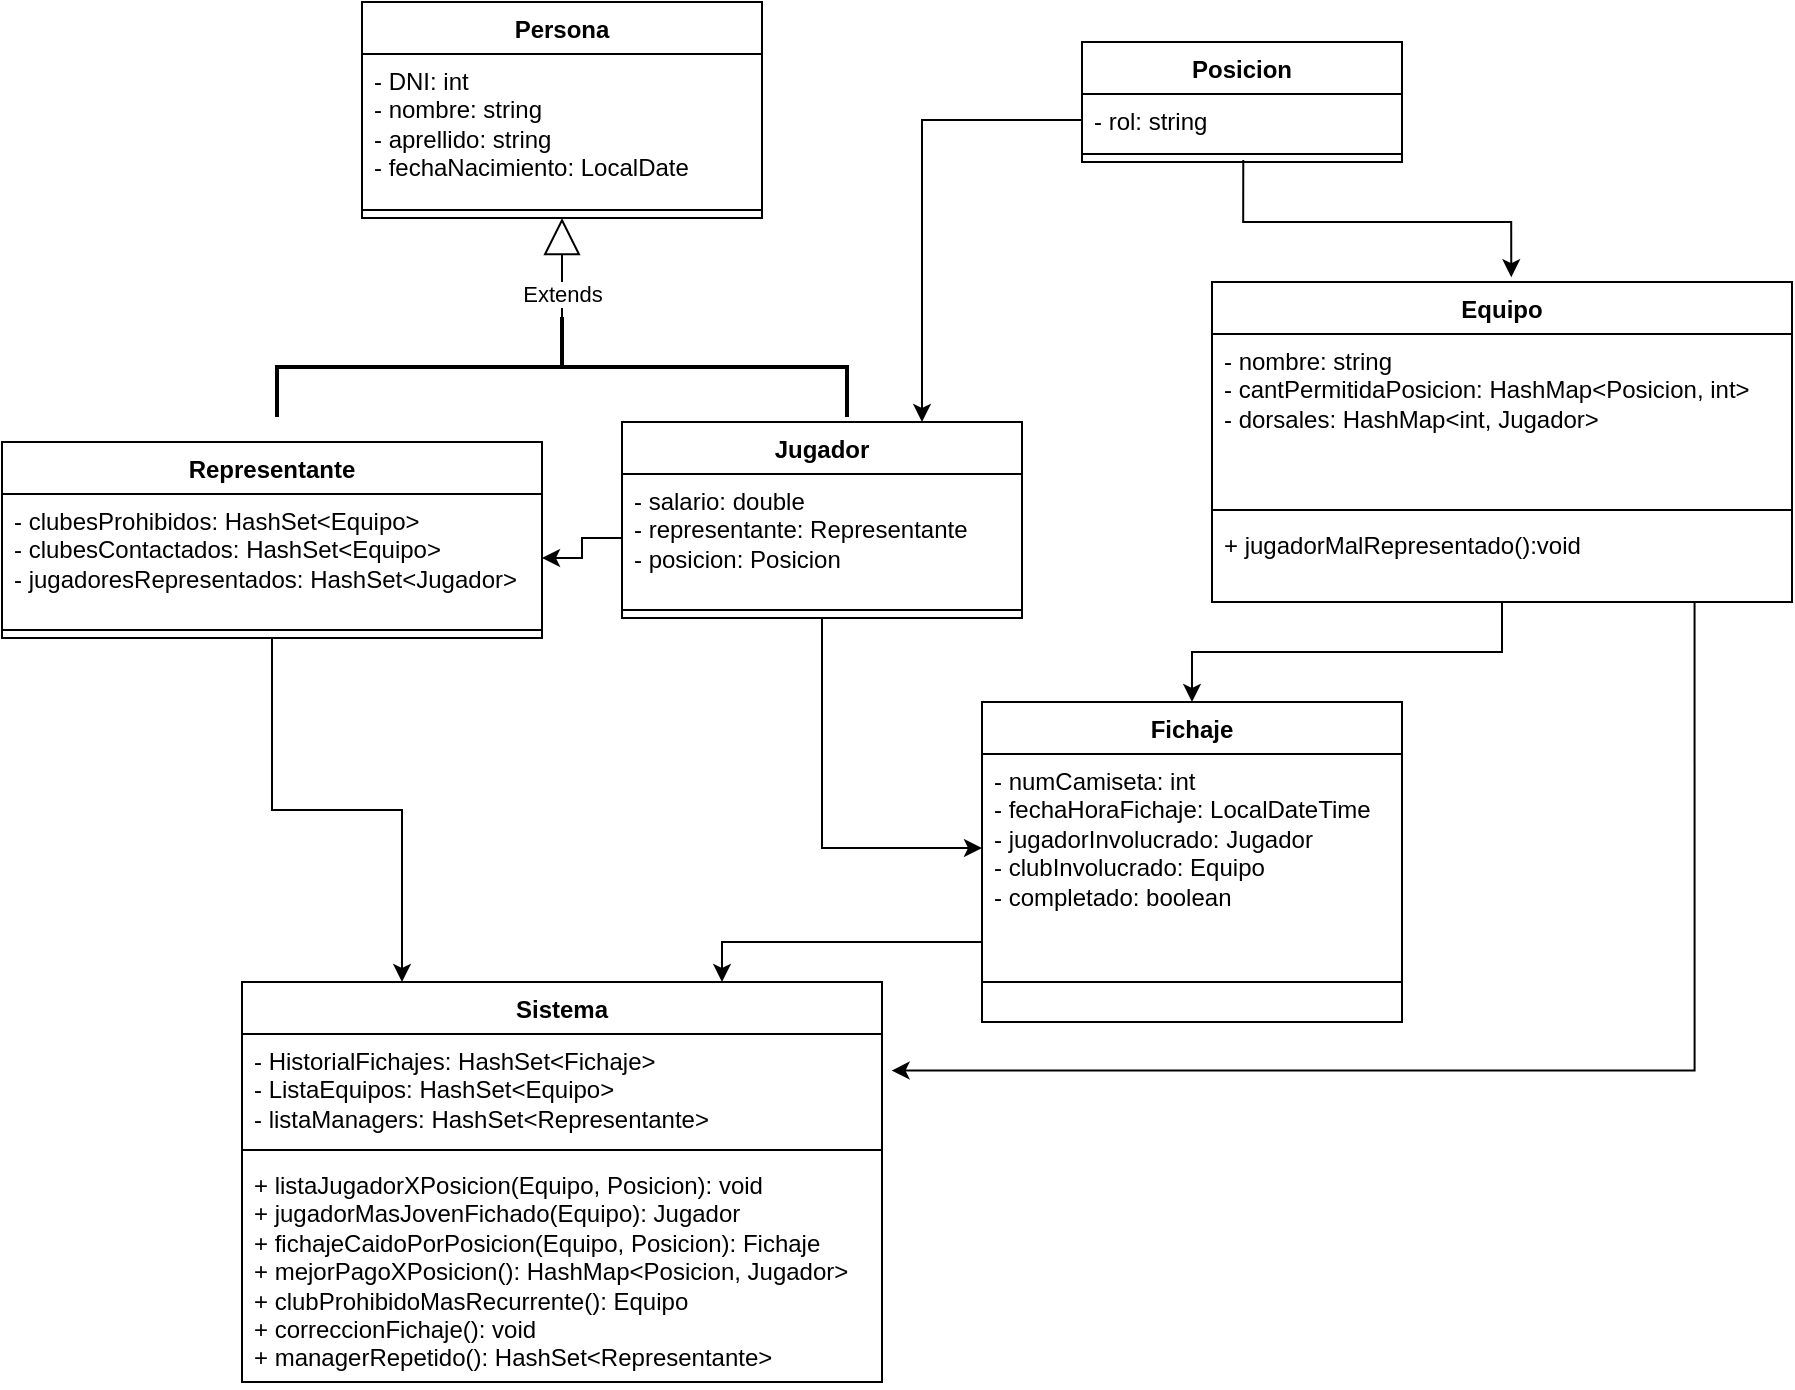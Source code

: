 <mxfile version="21.3.8" type="device">
  <diagram name="Página-1" id="Us4SUqFYmus3Z6xAyAEw">
    <mxGraphModel dx="2170" dy="805" grid="1" gridSize="10" guides="1" tooltips="1" connect="1" arrows="1" fold="1" page="1" pageScale="1" pageWidth="827" pageHeight="1169" math="0" shadow="0">
      <root>
        <mxCell id="0" />
        <mxCell id="1" parent="0" />
        <mxCell id="C6rFniiPkEbHIxD3JTWG-1" value="Persona" style="swimlane;fontStyle=1;align=center;verticalAlign=top;childLayout=stackLayout;horizontal=1;startSize=26;horizontalStack=0;resizeParent=1;resizeParentMax=0;resizeLast=0;collapsible=1;marginBottom=0;whiteSpace=wrap;html=1;" vertex="1" parent="1">
          <mxGeometry x="40" y="20" width="200" height="108" as="geometry" />
        </mxCell>
        <mxCell id="C6rFniiPkEbHIxD3JTWG-2" value="&lt;div&gt;- DNI: int&lt;/div&gt;&lt;div&gt;- nombre: string&lt;/div&gt;&lt;div&gt;- aprellido: string&lt;/div&gt;&lt;div&gt;- fechaNacimiento: LocalDate&lt;/div&gt;&lt;div&gt;&lt;br&gt;&lt;/div&gt;" style="text;strokeColor=none;fillColor=none;align=left;verticalAlign=top;spacingLeft=4;spacingRight=4;overflow=hidden;rotatable=0;points=[[0,0.5],[1,0.5]];portConstraint=eastwest;whiteSpace=wrap;html=1;" vertex="1" parent="C6rFniiPkEbHIxD3JTWG-1">
          <mxGeometry y="26" width="200" height="74" as="geometry" />
        </mxCell>
        <mxCell id="C6rFniiPkEbHIxD3JTWG-3" value="" style="line;strokeWidth=1;fillColor=none;align=left;verticalAlign=middle;spacingTop=-1;spacingLeft=3;spacingRight=3;rotatable=0;labelPosition=right;points=[];portConstraint=eastwest;strokeColor=inherit;" vertex="1" parent="C6rFniiPkEbHIxD3JTWG-1">
          <mxGeometry y="100" width="200" height="8" as="geometry" />
        </mxCell>
        <mxCell id="C6rFniiPkEbHIxD3JTWG-5" value="Extends" style="endArrow=block;endSize=16;endFill=0;html=1;rounded=0;entryX=0.5;entryY=1;entryDx=0;entryDy=0;exitX=0.51;exitY=0.5;exitDx=0;exitDy=0;exitPerimeter=0;" edge="1" parent="1" source="C6rFniiPkEbHIxD3JTWG-23" target="C6rFniiPkEbHIxD3JTWG-1">
          <mxGeometry width="160" relative="1" as="geometry">
            <mxPoint x="180" y="250" as="sourcePoint" />
            <mxPoint x="240" y="240" as="targetPoint" />
          </mxGeometry>
        </mxCell>
        <mxCell id="C6rFniiPkEbHIxD3JTWG-45" style="edgeStyle=orthogonalEdgeStyle;rounded=0;orthogonalLoop=1;jettySize=auto;html=1;exitX=0.5;exitY=1;exitDx=0;exitDy=0;" edge="1" parent="1" source="C6rFniiPkEbHIxD3JTWG-10" target="C6rFniiPkEbHIxD3JTWG-34">
          <mxGeometry relative="1" as="geometry" />
        </mxCell>
        <mxCell id="C6rFniiPkEbHIxD3JTWG-10" value="Jugador" style="swimlane;fontStyle=1;align=center;verticalAlign=top;childLayout=stackLayout;horizontal=1;startSize=26;horizontalStack=0;resizeParent=1;resizeParentMax=0;resizeLast=0;collapsible=1;marginBottom=0;whiteSpace=wrap;html=1;" vertex="1" parent="1">
          <mxGeometry x="170" y="230" width="200" height="98" as="geometry" />
        </mxCell>
        <mxCell id="C6rFniiPkEbHIxD3JTWG-11" value="&lt;div&gt;- salario: double&lt;/div&gt;&lt;div&gt;- representante: Representante&lt;br&gt;&lt;/div&gt;&lt;div&gt;- posicion: Posicion&lt;/div&gt;&lt;div&gt;&lt;br&gt;&lt;/div&gt;" style="text;strokeColor=none;fillColor=none;align=left;verticalAlign=top;spacingLeft=4;spacingRight=4;overflow=hidden;rotatable=0;points=[[0,0.5],[1,0.5]];portConstraint=eastwest;whiteSpace=wrap;html=1;" vertex="1" parent="C6rFniiPkEbHIxD3JTWG-10">
          <mxGeometry y="26" width="200" height="64" as="geometry" />
        </mxCell>
        <mxCell id="C6rFniiPkEbHIxD3JTWG-12" value="" style="line;strokeWidth=1;fillColor=none;align=left;verticalAlign=middle;spacingTop=-1;spacingLeft=3;spacingRight=3;rotatable=0;labelPosition=right;points=[];portConstraint=eastwest;strokeColor=inherit;" vertex="1" parent="C6rFniiPkEbHIxD3JTWG-10">
          <mxGeometry y="90" width="200" height="8" as="geometry" />
        </mxCell>
        <mxCell id="C6rFniiPkEbHIxD3JTWG-23" value="" style="strokeWidth=2;html=1;shape=mxgraph.flowchart.annotation_2;align=left;labelPosition=right;pointerEvents=1;rotation=90;" vertex="1" parent="1">
          <mxGeometry x="115" y="60" width="50" height="285" as="geometry" />
        </mxCell>
        <mxCell id="C6rFniiPkEbHIxD3JTWG-49" style="edgeStyle=orthogonalEdgeStyle;rounded=0;orthogonalLoop=1;jettySize=auto;html=1;exitX=0.5;exitY=1;exitDx=0;exitDy=0;entryX=0.5;entryY=0;entryDx=0;entryDy=0;" edge="1" parent="1" source="C6rFniiPkEbHIxD3JTWG-24" target="C6rFniiPkEbHIxD3JTWG-33">
          <mxGeometry relative="1" as="geometry" />
        </mxCell>
        <mxCell id="C6rFniiPkEbHIxD3JTWG-24" value="Equipo" style="swimlane;fontStyle=1;align=center;verticalAlign=top;childLayout=stackLayout;horizontal=1;startSize=26;horizontalStack=0;resizeParent=1;resizeParentMax=0;resizeLast=0;collapsible=1;marginBottom=0;whiteSpace=wrap;html=1;" vertex="1" parent="1">
          <mxGeometry x="465" y="160" width="290" height="160" as="geometry" />
        </mxCell>
        <mxCell id="C6rFniiPkEbHIxD3JTWG-25" value="&lt;div&gt;- nombre: string&lt;/div&gt;&lt;div&gt;- cantPermitidaPosicion: HashMap&amp;lt;Posicion, int&amp;gt;&lt;/div&gt;&lt;div&gt;- dorsales: HashMap&amp;lt;int, Jugador&amp;gt;&lt;br&gt;&lt;/div&gt;" style="text;strokeColor=none;fillColor=none;align=left;verticalAlign=top;spacingLeft=4;spacingRight=4;overflow=hidden;rotatable=0;points=[[0,0.5],[1,0.5]];portConstraint=eastwest;whiteSpace=wrap;html=1;" vertex="1" parent="C6rFniiPkEbHIxD3JTWG-24">
          <mxGeometry y="26" width="290" height="84" as="geometry" />
        </mxCell>
        <mxCell id="C6rFniiPkEbHIxD3JTWG-26" value="" style="line;strokeWidth=1;fillColor=none;align=left;verticalAlign=middle;spacingTop=-1;spacingLeft=3;spacingRight=3;rotatable=0;labelPosition=right;points=[];portConstraint=eastwest;strokeColor=inherit;" vertex="1" parent="C6rFniiPkEbHIxD3JTWG-24">
          <mxGeometry y="110" width="290" height="8" as="geometry" />
        </mxCell>
        <mxCell id="C6rFniiPkEbHIxD3JTWG-27" value="&lt;div&gt;+ jugadorMalRepresentado():void &lt;br&gt;&lt;/div&gt;&lt;div&gt;&amp;nbsp;&lt;br&gt;&lt;/div&gt;" style="text;strokeColor=none;fillColor=none;align=left;verticalAlign=top;spacingLeft=4;spacingRight=4;overflow=hidden;rotatable=0;points=[[0,0.5],[1,0.5]];portConstraint=eastwest;whiteSpace=wrap;html=1;" vertex="1" parent="C6rFniiPkEbHIxD3JTWG-24">
          <mxGeometry y="118" width="290" height="42" as="geometry" />
        </mxCell>
        <mxCell id="C6rFniiPkEbHIxD3JTWG-29" value="Posicion" style="swimlane;fontStyle=1;align=center;verticalAlign=top;childLayout=stackLayout;horizontal=1;startSize=26;horizontalStack=0;resizeParent=1;resizeParentMax=0;resizeLast=0;collapsible=1;marginBottom=0;whiteSpace=wrap;html=1;" vertex="1" parent="1">
          <mxGeometry x="400" y="40" width="160" height="60" as="geometry" />
        </mxCell>
        <mxCell id="C6rFniiPkEbHIxD3JTWG-30" value="&lt;div&gt;- rol: string&lt;/div&gt;&lt;div&gt;&lt;br&gt;&lt;/div&gt;" style="text;strokeColor=none;fillColor=none;align=left;verticalAlign=top;spacingLeft=4;spacingRight=4;overflow=hidden;rotatable=0;points=[[0,0.5],[1,0.5]];portConstraint=eastwest;whiteSpace=wrap;html=1;" vertex="1" parent="C6rFniiPkEbHIxD3JTWG-29">
          <mxGeometry y="26" width="160" height="26" as="geometry" />
        </mxCell>
        <mxCell id="C6rFniiPkEbHIxD3JTWG-31" value="" style="line;strokeWidth=1;fillColor=none;align=left;verticalAlign=middle;spacingTop=-1;spacingLeft=3;spacingRight=3;rotatable=0;labelPosition=right;points=[];portConstraint=eastwest;strokeColor=inherit;" vertex="1" parent="C6rFniiPkEbHIxD3JTWG-29">
          <mxGeometry y="52" width="160" height="8" as="geometry" />
        </mxCell>
        <mxCell id="C6rFniiPkEbHIxD3JTWG-64" style="edgeStyle=orthogonalEdgeStyle;rounded=0;orthogonalLoop=1;jettySize=auto;html=1;exitX=0;exitY=0.75;exitDx=0;exitDy=0;entryX=0.75;entryY=0;entryDx=0;entryDy=0;" edge="1" parent="1" source="C6rFniiPkEbHIxD3JTWG-33" target="C6rFniiPkEbHIxD3JTWG-56">
          <mxGeometry relative="1" as="geometry" />
        </mxCell>
        <mxCell id="C6rFniiPkEbHIxD3JTWG-33" value="Fichaje" style="swimlane;fontStyle=1;align=center;verticalAlign=top;childLayout=stackLayout;horizontal=1;startSize=26;horizontalStack=0;resizeParent=1;resizeParentMax=0;resizeLast=0;collapsible=1;marginBottom=0;whiteSpace=wrap;html=1;" vertex="1" parent="1">
          <mxGeometry x="350" y="370" width="210" height="160" as="geometry" />
        </mxCell>
        <mxCell id="C6rFniiPkEbHIxD3JTWG-34" value="&lt;div&gt;- numCamiseta: int&lt;/div&gt;&lt;div&gt;- fechaHoraFichaje: LocalDateTime&lt;/div&gt;&lt;div&gt;- jugadorInvolucrado: Jugador&lt;br&gt;&lt;/div&gt;&lt;div&gt;- clubInvolucrado: Equipo&lt;br&gt;&lt;/div&gt;&lt;div&gt;- completado: boolean&lt;br&gt;&lt;/div&gt;" style="text;strokeColor=none;fillColor=none;align=left;verticalAlign=top;spacingLeft=4;spacingRight=4;overflow=hidden;rotatable=0;points=[[0,0.5],[1,0.5]];portConstraint=eastwest;whiteSpace=wrap;html=1;" vertex="1" parent="C6rFniiPkEbHIxD3JTWG-33">
          <mxGeometry y="26" width="210" height="94" as="geometry" />
        </mxCell>
        <mxCell id="C6rFniiPkEbHIxD3JTWG-35" value="" style="line;strokeWidth=1;fillColor=none;align=left;verticalAlign=middle;spacingTop=-1;spacingLeft=3;spacingRight=3;rotatable=0;labelPosition=right;points=[];portConstraint=eastwest;strokeColor=inherit;" vertex="1" parent="C6rFniiPkEbHIxD3JTWG-33">
          <mxGeometry y="120" width="210" height="40" as="geometry" />
        </mxCell>
        <mxCell id="C6rFniiPkEbHIxD3JTWG-63" style="edgeStyle=orthogonalEdgeStyle;rounded=0;orthogonalLoop=1;jettySize=auto;html=1;exitX=0.5;exitY=1;exitDx=0;exitDy=0;entryX=0.25;entryY=0;entryDx=0;entryDy=0;" edge="1" parent="1" source="C6rFniiPkEbHIxD3JTWG-38" target="C6rFniiPkEbHIxD3JTWG-56">
          <mxGeometry relative="1" as="geometry" />
        </mxCell>
        <mxCell id="C6rFniiPkEbHIxD3JTWG-38" value="Representante" style="swimlane;fontStyle=1;align=center;verticalAlign=top;childLayout=stackLayout;horizontal=1;startSize=26;horizontalStack=0;resizeParent=1;resizeParentMax=0;resizeLast=0;collapsible=1;marginBottom=0;whiteSpace=wrap;html=1;" vertex="1" parent="1">
          <mxGeometry x="-140" y="240" width="270" height="98" as="geometry" />
        </mxCell>
        <mxCell id="C6rFniiPkEbHIxD3JTWG-39" value="&lt;div&gt;- clubesProhibidos: HashSet&amp;lt;Equipo&amp;gt;&lt;/div&gt;&lt;div&gt;- clubesContactados: HashSet&amp;lt;Equipo&amp;gt;&lt;/div&gt;&lt;div&gt;- jugadoresRepresentados: HashSet&amp;lt;Jugador&amp;gt;&lt;br&gt;&lt;/div&gt;" style="text;strokeColor=none;fillColor=none;align=left;verticalAlign=top;spacingLeft=4;spacingRight=4;overflow=hidden;rotatable=0;points=[[0,0.5],[1,0.5]];portConstraint=eastwest;whiteSpace=wrap;html=1;" vertex="1" parent="C6rFniiPkEbHIxD3JTWG-38">
          <mxGeometry y="26" width="270" height="64" as="geometry" />
        </mxCell>
        <mxCell id="C6rFniiPkEbHIxD3JTWG-40" value="" style="line;strokeWidth=1;fillColor=none;align=left;verticalAlign=middle;spacingTop=-1;spacingLeft=3;spacingRight=3;rotatable=0;labelPosition=right;points=[];portConstraint=eastwest;strokeColor=inherit;" vertex="1" parent="C6rFniiPkEbHIxD3JTWG-38">
          <mxGeometry y="90" width="270" height="8" as="geometry" />
        </mxCell>
        <mxCell id="C6rFniiPkEbHIxD3JTWG-47" style="edgeStyle=orthogonalEdgeStyle;rounded=0;orthogonalLoop=1;jettySize=auto;html=1;exitX=0;exitY=0.5;exitDx=0;exitDy=0;entryX=1;entryY=0.5;entryDx=0;entryDy=0;" edge="1" parent="1" source="C6rFniiPkEbHIxD3JTWG-11" target="C6rFniiPkEbHIxD3JTWG-39">
          <mxGeometry relative="1" as="geometry" />
        </mxCell>
        <mxCell id="C6rFniiPkEbHIxD3JTWG-48" style="edgeStyle=orthogonalEdgeStyle;rounded=0;orthogonalLoop=1;jettySize=auto;html=1;exitX=0.504;exitY=0.882;exitDx=0;exitDy=0;entryX=0.516;entryY=-0.015;entryDx=0;entryDy=0;entryPerimeter=0;exitPerimeter=0;" edge="1" parent="1" source="C6rFniiPkEbHIxD3JTWG-31" target="C6rFniiPkEbHIxD3JTWG-24">
          <mxGeometry relative="1" as="geometry">
            <mxPoint x="599.96" y="130.004" as="sourcePoint" />
          </mxGeometry>
        </mxCell>
        <mxCell id="C6rFniiPkEbHIxD3JTWG-56" value="Sistema" style="swimlane;fontStyle=1;align=center;verticalAlign=top;childLayout=stackLayout;horizontal=1;startSize=26;horizontalStack=0;resizeParent=1;resizeParentMax=0;resizeLast=0;collapsible=1;marginBottom=0;whiteSpace=wrap;html=1;" vertex="1" parent="1">
          <mxGeometry x="-20" y="510" width="320" height="200" as="geometry" />
        </mxCell>
        <mxCell id="C6rFniiPkEbHIxD3JTWG-57" value="&lt;div&gt;- HistorialFichajes: HashSet&amp;lt;Fichaje&amp;gt;&lt;/div&gt;&lt;div&gt;- ListaEquipos: HashSet&amp;lt;Equipo&amp;gt;&lt;/div&gt;&lt;div&gt;- listaManagers: HashSet&amp;lt;Representante&amp;gt;&lt;br&gt;&lt;/div&gt;" style="text;strokeColor=none;fillColor=none;align=left;verticalAlign=top;spacingLeft=4;spacingRight=4;overflow=hidden;rotatable=0;points=[[0,0.5],[1,0.5]];portConstraint=eastwest;whiteSpace=wrap;html=1;" vertex="1" parent="C6rFniiPkEbHIxD3JTWG-56">
          <mxGeometry y="26" width="320" height="54" as="geometry" />
        </mxCell>
        <mxCell id="C6rFniiPkEbHIxD3JTWG-58" value="" style="line;strokeWidth=1;fillColor=none;align=left;verticalAlign=middle;spacingTop=-1;spacingLeft=3;spacingRight=3;rotatable=0;labelPosition=right;points=[];portConstraint=eastwest;strokeColor=inherit;" vertex="1" parent="C6rFniiPkEbHIxD3JTWG-56">
          <mxGeometry y="80" width="320" height="8" as="geometry" />
        </mxCell>
        <mxCell id="C6rFniiPkEbHIxD3JTWG-59" value="&lt;div&gt;+ listaJugadorXPosicion(Equipo, Posicion): void&lt;br&gt;&lt;/div&gt;&lt;div&gt;+ jugadorMasJovenFichado(Equipo): Jugador&lt;br&gt;&lt;/div&gt;&lt;div&gt;+ fichajeCaidoPorPosicion(Equipo, Posicion): Fichaje &lt;br&gt;&lt;/div&gt;&lt;div&gt;+ mejorPagoXPosicion(): HashMap&amp;lt;Posicion, Jugador&amp;gt;&lt;br&gt;&lt;/div&gt;&lt;div&gt;+ clubProhibidoMasRecurrente(): Equipo&lt;br&gt;&lt;/div&gt;&lt;div&gt;+ correccionFichaje(): void&lt;br&gt;&lt;/div&gt;&lt;div&gt;+ managerRepetido(): HashSet&amp;lt;Representante&amp;gt;&lt;br&gt;&lt;/div&gt;" style="text;strokeColor=none;fillColor=none;align=left;verticalAlign=top;spacingLeft=4;spacingRight=4;overflow=hidden;rotatable=0;points=[[0,0.5],[1,0.5]];portConstraint=eastwest;whiteSpace=wrap;html=1;" vertex="1" parent="C6rFniiPkEbHIxD3JTWG-56">
          <mxGeometry y="88" width="320" height="112" as="geometry" />
        </mxCell>
        <mxCell id="C6rFniiPkEbHIxD3JTWG-60" style="edgeStyle=orthogonalEdgeStyle;rounded=0;orthogonalLoop=1;jettySize=auto;html=1;exitX=0;exitY=0.5;exitDx=0;exitDy=0;entryX=0.75;entryY=0;entryDx=0;entryDy=0;" edge="1" parent="1" source="C6rFniiPkEbHIxD3JTWG-30" target="C6rFniiPkEbHIxD3JTWG-10">
          <mxGeometry relative="1" as="geometry" />
        </mxCell>
        <mxCell id="C6rFniiPkEbHIxD3JTWG-65" style="edgeStyle=orthogonalEdgeStyle;rounded=0;orthogonalLoop=1;jettySize=auto;html=1;exitX=0.832;exitY=1;exitDx=0;exitDy=0;entryX=1.015;entryY=0.339;entryDx=0;entryDy=0;entryPerimeter=0;exitPerimeter=0;" edge="1" parent="1" source="C6rFniiPkEbHIxD3JTWG-27" target="C6rFniiPkEbHIxD3JTWG-57">
          <mxGeometry relative="1" as="geometry" />
        </mxCell>
      </root>
    </mxGraphModel>
  </diagram>
</mxfile>

